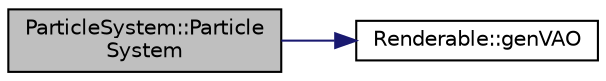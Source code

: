digraph "ParticleSystem::ParticleSystem"
{
  edge [fontname="Helvetica",fontsize="10",labelfontname="Helvetica",labelfontsize="10"];
  node [fontname="Helvetica",fontsize="10",shape=record];
  rankdir="LR";
  Node1 [label="ParticleSystem::Particle\lSystem",height=0.2,width=0.4,color="black", fillcolor="grey75", style="filled", fontcolor="black"];
  Node1 -> Node2 [color="midnightblue",fontsize="10",style="solid",fontname="Helvetica"];
  Node2 [label="Renderable::genVAO",height=0.2,width=0.4,color="black", fillcolor="white", style="filled",URL="$class_renderable.html#a1b807ee05938adc9b81ba9b15cfd66d8"];
}
